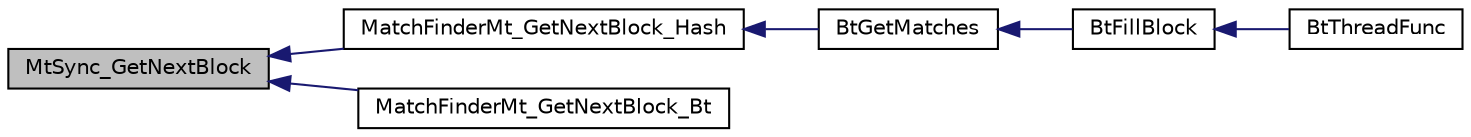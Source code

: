 digraph G
{
  edge [fontname="Helvetica",fontsize="10",labelfontname="Helvetica",labelfontsize="10"];
  node [fontname="Helvetica",fontsize="10",shape=record];
  rankdir="LR";
  Node1 [label="MtSync_GetNextBlock",height=0.2,width=0.4,color="black", fillcolor="grey75", style="filled" fontcolor="black"];
  Node1 -> Node2 [dir="back",color="midnightblue",fontsize="10",style="solid",fontname="Helvetica"];
  Node2 [label="MatchFinderMt_GetNextBlock_Hash",height=0.2,width=0.4,color="black", fillcolor="white", style="filled",URL="$_lz_find_mt_8c.html#a3b1e0a4a8b7b73efecfe07be0dd79dc2"];
  Node2 -> Node3 [dir="back",color="midnightblue",fontsize="10",style="solid",fontname="Helvetica"];
  Node3 [label="BtGetMatches",height=0.2,width=0.4,color="black", fillcolor="white", style="filled",URL="$_lz_find_mt_8c.html#a3f0a42e7da9f4baaf020ac98ecad749e"];
  Node3 -> Node4 [dir="back",color="midnightblue",fontsize="10",style="solid",fontname="Helvetica"];
  Node4 [label="BtFillBlock",height=0.2,width=0.4,color="black", fillcolor="white", style="filled",URL="$_lz_find_mt_8c.html#a117338a38df1ae209893e5776ffbc327"];
  Node4 -> Node5 [dir="back",color="midnightblue",fontsize="10",style="solid",fontname="Helvetica"];
  Node5 [label="BtThreadFunc",height=0.2,width=0.4,color="black", fillcolor="white", style="filled",URL="$_lz_find_mt_8c.html#a9388955f0272d2954a5f7d30de7e595f"];
  Node1 -> Node6 [dir="back",color="midnightblue",fontsize="10",style="solid",fontname="Helvetica"];
  Node6 [label="MatchFinderMt_GetNextBlock_Bt",height=0.2,width=0.4,color="black", fillcolor="white", style="filled",URL="$_lz_find_mt_8c.html#a2433becc5bea5a5ff38d8894bfb243c9"];
}
